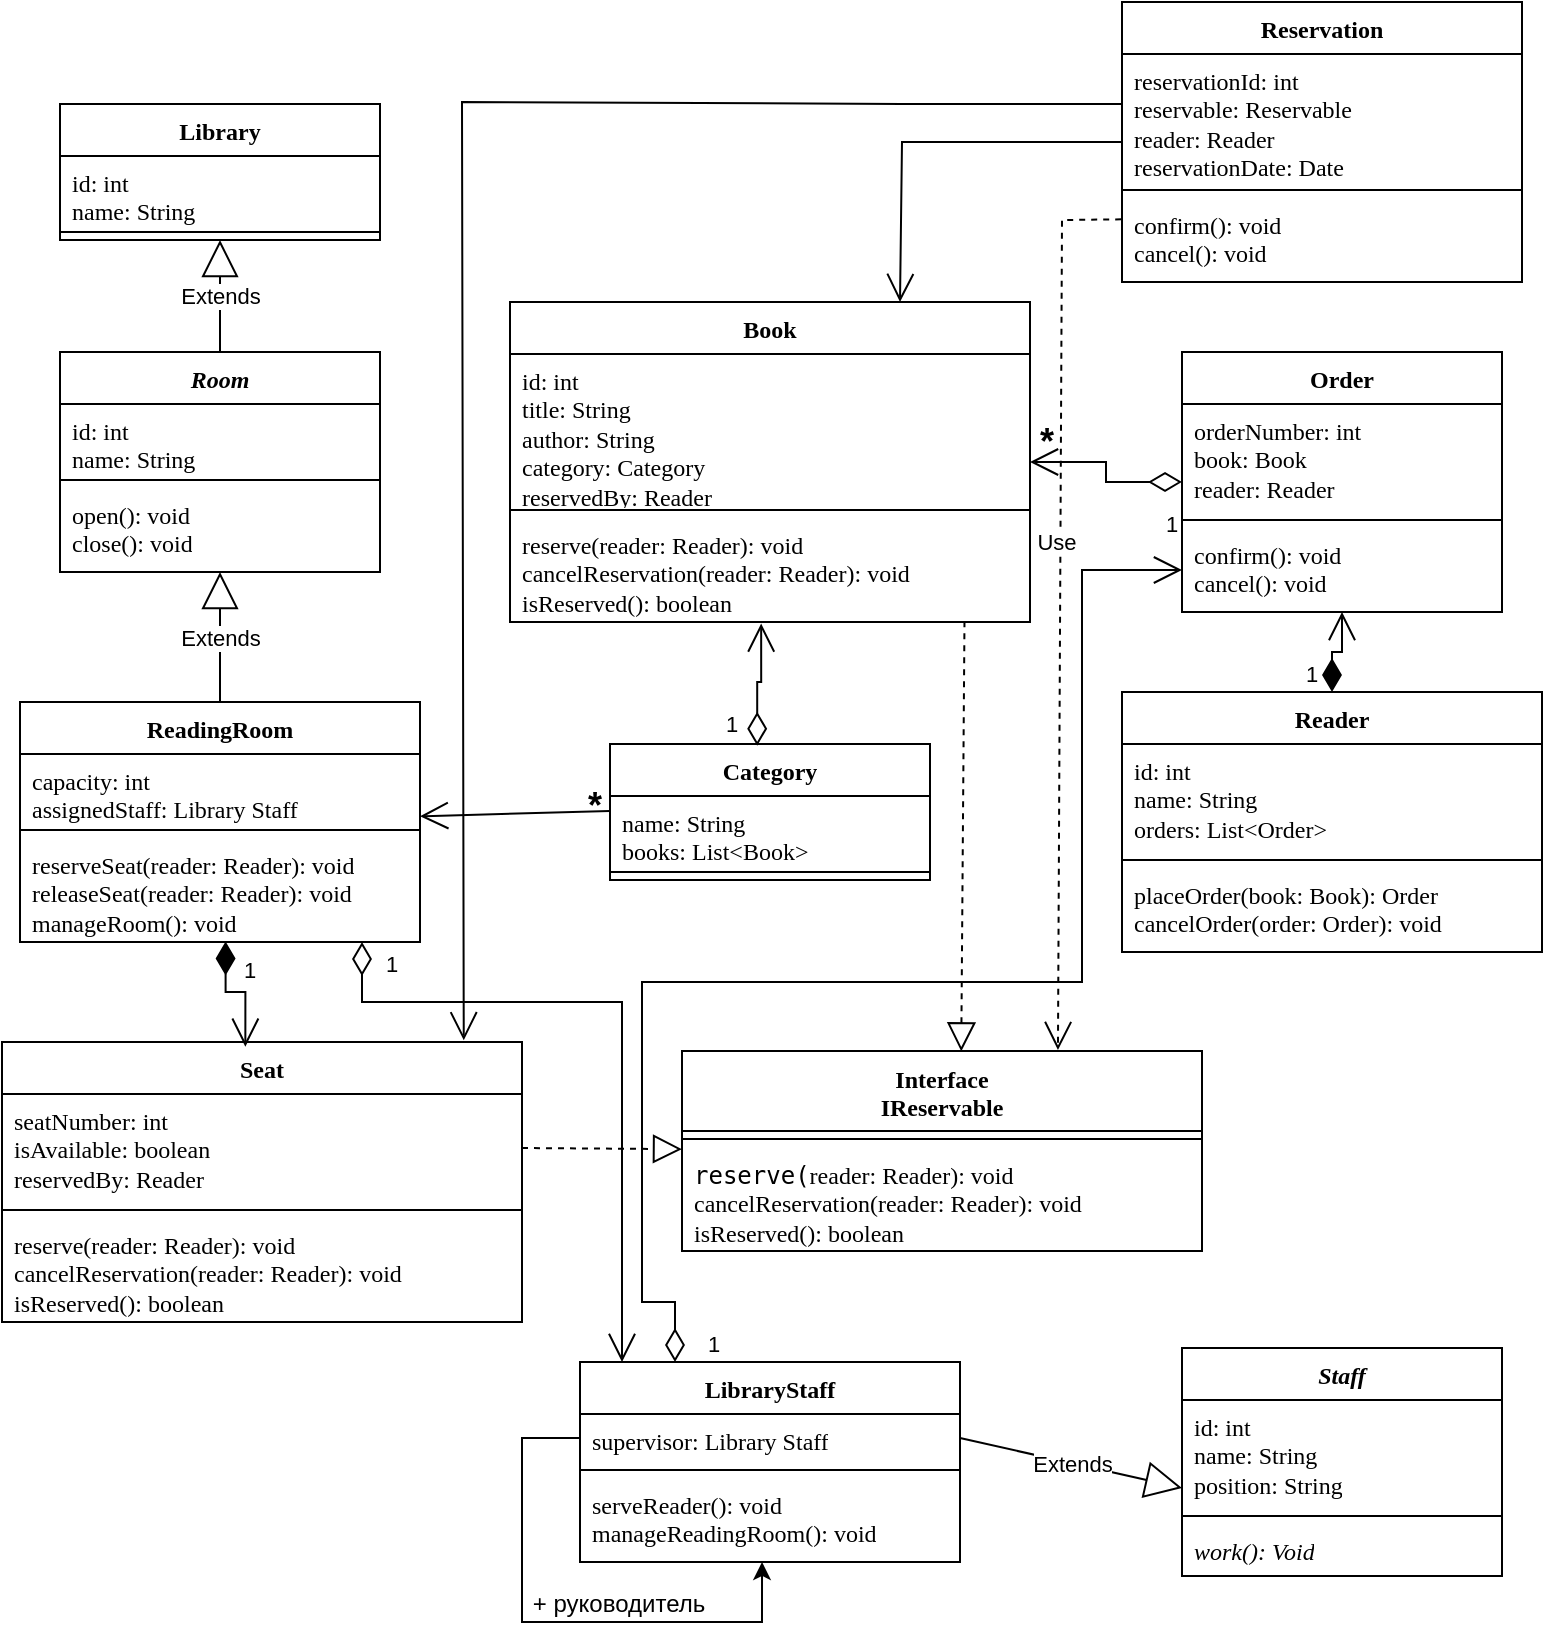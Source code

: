 <mxfile version="24.7.17">
  <diagram id="C5RBs43oDa-KdzZeNtuy" name="Page-1">
    <mxGraphModel dx="1272" dy="969" grid="1" gridSize="10" guides="1" tooltips="1" connect="1" arrows="1" fold="1" page="1" pageScale="1" pageWidth="827" pageHeight="1169" math="0" shadow="0">
      <root>
        <mxCell id="WIyWlLk6GJQsqaUBKTNV-0" />
        <mxCell id="WIyWlLk6GJQsqaUBKTNV-1" parent="WIyWlLk6GJQsqaUBKTNV-0" />
        <mxCell id="as6smuWvLSpgrDhWYcCL-2" value="Library" style="swimlane;fontStyle=1;align=center;verticalAlign=top;childLayout=stackLayout;horizontal=1;startSize=26;horizontalStack=0;resizeParent=1;resizeParentMax=0;resizeLast=0;collapsible=1;marginBottom=0;whiteSpace=wrap;html=1;fontFamily=Verdana;" vertex="1" parent="WIyWlLk6GJQsqaUBKTNV-1">
          <mxGeometry x="59" y="61" width="160" height="68" as="geometry" />
        </mxCell>
        <mxCell id="as6smuWvLSpgrDhWYcCL-3" value="id: int&lt;div&gt;name: String&lt;/div&gt;" style="text;strokeColor=none;fillColor=none;align=left;verticalAlign=top;spacingLeft=4;spacingRight=4;overflow=hidden;rotatable=0;points=[[0,0.5],[1,0.5]];portConstraint=eastwest;whiteSpace=wrap;html=1;fontFamily=Verdana;" vertex="1" parent="as6smuWvLSpgrDhWYcCL-2">
          <mxGeometry y="26" width="160" height="34" as="geometry" />
        </mxCell>
        <mxCell id="as6smuWvLSpgrDhWYcCL-4" value="" style="line;strokeWidth=1;fillColor=none;align=left;verticalAlign=middle;spacingTop=-1;spacingLeft=3;spacingRight=3;rotatable=0;labelPosition=right;points=[];portConstraint=eastwest;strokeColor=inherit;fontFamily=Verdana;" vertex="1" parent="as6smuWvLSpgrDhWYcCL-2">
          <mxGeometry y="60" width="160" height="8" as="geometry" />
        </mxCell>
        <mxCell id="as6smuWvLSpgrDhWYcCL-6" value="&lt;i&gt;Staff&lt;/i&gt;" style="swimlane;fontStyle=1;align=center;verticalAlign=top;childLayout=stackLayout;horizontal=1;startSize=26;horizontalStack=0;resizeParent=1;resizeParentMax=0;resizeLast=0;collapsible=1;marginBottom=0;whiteSpace=wrap;html=1;fontFamily=Verdana;" vertex="1" parent="WIyWlLk6GJQsqaUBKTNV-1">
          <mxGeometry x="620" y="683" width="160" height="114" as="geometry" />
        </mxCell>
        <mxCell id="as6smuWvLSpgrDhWYcCL-7" value="id: int&lt;div&gt;name: String&lt;/div&gt;&lt;div&gt;position: String&lt;/div&gt;" style="text;strokeColor=none;fillColor=none;align=left;verticalAlign=top;spacingLeft=4;spacingRight=4;overflow=hidden;rotatable=0;points=[[0,0.5],[1,0.5]];portConstraint=eastwest;whiteSpace=wrap;html=1;fontFamily=Verdana;" vertex="1" parent="as6smuWvLSpgrDhWYcCL-6">
          <mxGeometry y="26" width="160" height="54" as="geometry" />
        </mxCell>
        <mxCell id="as6smuWvLSpgrDhWYcCL-8" value="" style="line;strokeWidth=1;fillColor=none;align=left;verticalAlign=middle;spacingTop=-1;spacingLeft=3;spacingRight=3;rotatable=0;labelPosition=right;points=[];portConstraint=eastwest;strokeColor=inherit;fontFamily=Verdana;" vertex="1" parent="as6smuWvLSpgrDhWYcCL-6">
          <mxGeometry y="80" width="160" height="8" as="geometry" />
        </mxCell>
        <mxCell id="as6smuWvLSpgrDhWYcCL-9" value="&lt;i&gt;work(): Void&lt;/i&gt;" style="text;strokeColor=none;fillColor=none;align=left;verticalAlign=top;spacingLeft=4;spacingRight=4;overflow=hidden;rotatable=0;points=[[0,0.5],[1,0.5]];portConstraint=eastwest;whiteSpace=wrap;html=1;fontFamily=Verdana;" vertex="1" parent="as6smuWvLSpgrDhWYcCL-6">
          <mxGeometry y="88" width="160" height="26" as="geometry" />
        </mxCell>
        <mxCell id="as6smuWvLSpgrDhWYcCL-10" value="LibraryStaff" style="swimlane;fontStyle=1;align=center;verticalAlign=top;childLayout=stackLayout;horizontal=1;startSize=26;horizontalStack=0;resizeParent=1;resizeParentMax=0;resizeLast=0;collapsible=1;marginBottom=0;whiteSpace=wrap;html=1;fontFamily=Verdana;" vertex="1" parent="WIyWlLk6GJQsqaUBKTNV-1">
          <mxGeometry x="319" y="690" width="190" height="100" as="geometry" />
        </mxCell>
        <mxCell id="as6smuWvLSpgrDhWYcCL-11" value="supervisor: Library Staff" style="text;strokeColor=none;fillColor=none;align=left;verticalAlign=top;spacingLeft=4;spacingRight=4;overflow=hidden;rotatable=0;points=[[0,0.5],[1,0.5]];portConstraint=eastwest;whiteSpace=wrap;html=1;fontFamily=Verdana;" vertex="1" parent="as6smuWvLSpgrDhWYcCL-10">
          <mxGeometry y="26" width="190" height="24" as="geometry" />
        </mxCell>
        <mxCell id="as6smuWvLSpgrDhWYcCL-12" value="" style="line;strokeWidth=1;fillColor=none;align=left;verticalAlign=middle;spacingTop=-1;spacingLeft=3;spacingRight=3;rotatable=0;labelPosition=right;points=[];portConstraint=eastwest;strokeColor=inherit;fontFamily=Verdana;" vertex="1" parent="as6smuWvLSpgrDhWYcCL-10">
          <mxGeometry y="50" width="190" height="8" as="geometry" />
        </mxCell>
        <mxCell id="as6smuWvLSpgrDhWYcCL-13" value="&lt;span style=&quot;background-color: initial;&quot;&gt;serveReader(): void&lt;/span&gt;&lt;br&gt;&lt;span style=&quot;background-color: initial;&quot;&gt;manageReadingRoom(): void&lt;/span&gt;" style="text;strokeColor=none;fillColor=none;align=left;verticalAlign=top;spacingLeft=4;spacingRight=4;overflow=hidden;rotatable=0;points=[[0,0.5],[1,0.5]];portConstraint=eastwest;whiteSpace=wrap;html=1;fontFamily=Verdana;" vertex="1" parent="as6smuWvLSpgrDhWYcCL-10">
          <mxGeometry y="58" width="190" height="42" as="geometry" />
        </mxCell>
        <mxCell id="as6smuWvLSpgrDhWYcCL-73" style="edgeStyle=orthogonalEdgeStyle;rounded=0;orthogonalLoop=1;jettySize=auto;html=1;exitX=0;exitY=0.5;exitDx=0;exitDy=0;entryX=0.479;entryY=1;entryDx=0;entryDy=0;entryPerimeter=0;" edge="1" parent="as6smuWvLSpgrDhWYcCL-10" source="as6smuWvLSpgrDhWYcCL-11" target="as6smuWvLSpgrDhWYcCL-13">
          <mxGeometry relative="1" as="geometry">
            <Array as="points">
              <mxPoint x="-29" y="38" />
              <mxPoint x="-29" y="130" />
              <mxPoint x="91" y="130" />
            </Array>
          </mxGeometry>
        </mxCell>
        <mxCell id="as6smuWvLSpgrDhWYcCL-15" value="Interface&lt;div&gt;IReservable&lt;/div&gt;" style="swimlane;fontStyle=1;align=center;verticalAlign=top;childLayout=stackLayout;horizontal=1;startSize=40;horizontalStack=0;resizeParent=1;resizeParentMax=0;resizeLast=0;collapsible=1;marginBottom=0;whiteSpace=wrap;html=1;fontFamily=Verdana;" vertex="1" parent="WIyWlLk6GJQsqaUBKTNV-1">
          <mxGeometry x="370" y="534.5" width="260" height="100" as="geometry" />
        </mxCell>
        <mxCell id="as6smuWvLSpgrDhWYcCL-17" value="" style="line;strokeWidth=1;fillColor=none;align=left;verticalAlign=middle;spacingTop=-1;spacingLeft=3;spacingRight=3;rotatable=0;labelPosition=right;points=[];portConstraint=eastwest;strokeColor=inherit;fontFamily=Verdana;" vertex="1" parent="as6smuWvLSpgrDhWYcCL-15">
          <mxGeometry y="40" width="260" height="8" as="geometry" />
        </mxCell>
        <mxCell id="as6smuWvLSpgrDhWYcCL-18" value="&lt;div&gt;&lt;code&gt;reserve(&lt;/code&gt;&lt;span style=&quot;background-color: initial;&quot;&gt;reader: Reader&lt;/span&gt;&lt;span style=&quot;background-color: initial;&quot;&gt;): void&lt;/span&gt;&lt;/div&gt;&lt;div&gt;cancelReservation(reader: Reader): void&lt;br&gt;&lt;/div&gt;&lt;div&gt;isReserved(): boolean&lt;br&gt;&lt;/div&gt;" style="text;strokeColor=none;fillColor=none;align=left;verticalAlign=top;spacingLeft=4;spacingRight=4;overflow=hidden;rotatable=0;points=[[0,0.5],[1,0.5]];portConstraint=eastwest;whiteSpace=wrap;html=1;fontFamily=Verdana;" vertex="1" parent="as6smuWvLSpgrDhWYcCL-15">
          <mxGeometry y="48" width="260" height="52" as="geometry" />
        </mxCell>
        <mxCell id="as6smuWvLSpgrDhWYcCL-19" value="Book" style="swimlane;fontStyle=1;align=center;verticalAlign=top;childLayout=stackLayout;horizontal=1;startSize=26;horizontalStack=0;resizeParent=1;resizeParentMax=0;resizeLast=0;collapsible=1;marginBottom=0;whiteSpace=wrap;html=1;fontFamily=Verdana;" vertex="1" parent="WIyWlLk6GJQsqaUBKTNV-1">
          <mxGeometry x="284" y="160" width="260" height="160" as="geometry" />
        </mxCell>
        <mxCell id="as6smuWvLSpgrDhWYcCL-20" value="id: int&lt;div&gt;title: String&lt;/div&gt;&lt;div&gt;author: String&lt;/div&gt;&lt;div&gt;category: Category&lt;/div&gt;&lt;div&gt;reservedBy: Reader&lt;br&gt;&lt;/div&gt;" style="text;strokeColor=none;fillColor=none;align=left;verticalAlign=top;spacingLeft=4;spacingRight=4;overflow=hidden;rotatable=0;points=[[0,0.5],[1,0.5]];portConstraint=eastwest;whiteSpace=wrap;html=1;fontFamily=Verdana;" vertex="1" parent="as6smuWvLSpgrDhWYcCL-19">
          <mxGeometry y="26" width="260" height="74" as="geometry" />
        </mxCell>
        <mxCell id="as6smuWvLSpgrDhWYcCL-21" value="" style="line;strokeWidth=1;fillColor=none;align=left;verticalAlign=middle;spacingTop=-1;spacingLeft=3;spacingRight=3;rotatable=0;labelPosition=right;points=[];portConstraint=eastwest;strokeColor=inherit;fontFamily=Verdana;" vertex="1" parent="as6smuWvLSpgrDhWYcCL-19">
          <mxGeometry y="100" width="260" height="8" as="geometry" />
        </mxCell>
        <mxCell id="as6smuWvLSpgrDhWYcCL-22" value="&lt;div&gt;reserve(reader: Reader): void&lt;/div&gt;&lt;div&gt;cancelReservation(reader: Reader): void&lt;br&gt;&lt;/div&gt;&lt;div&gt;isReserved(): boolean&lt;br&gt;&lt;/div&gt;" style="text;strokeColor=none;fillColor=none;align=left;verticalAlign=top;spacingLeft=4;spacingRight=4;overflow=hidden;rotatable=0;points=[[0,0.5],[1,0.5]];portConstraint=eastwest;whiteSpace=wrap;html=1;fontFamily=Verdana;" vertex="1" parent="as6smuWvLSpgrDhWYcCL-19">
          <mxGeometry y="108" width="260" height="52" as="geometry" />
        </mxCell>
        <mxCell id="as6smuWvLSpgrDhWYcCL-23" value="Category" style="swimlane;fontStyle=1;align=center;verticalAlign=top;childLayout=stackLayout;horizontal=1;startSize=26;horizontalStack=0;resizeParent=1;resizeParentMax=0;resizeLast=0;collapsible=1;marginBottom=0;whiteSpace=wrap;html=1;fontFamily=Verdana;" vertex="1" parent="WIyWlLk6GJQsqaUBKTNV-1">
          <mxGeometry x="334" y="381" width="160" height="68" as="geometry" />
        </mxCell>
        <mxCell id="as6smuWvLSpgrDhWYcCL-24" value="name: String&lt;div&gt;books: List&amp;lt;Book&amp;gt;&lt;/div&gt;" style="text;strokeColor=none;fillColor=none;align=left;verticalAlign=top;spacingLeft=4;spacingRight=4;overflow=hidden;rotatable=0;points=[[0,0.5],[1,0.5]];portConstraint=eastwest;whiteSpace=wrap;html=1;fontFamily=Verdana;" vertex="1" parent="as6smuWvLSpgrDhWYcCL-23">
          <mxGeometry y="26" width="160" height="34" as="geometry" />
        </mxCell>
        <mxCell id="as6smuWvLSpgrDhWYcCL-25" value="" style="line;strokeWidth=1;fillColor=none;align=left;verticalAlign=middle;spacingTop=-1;spacingLeft=3;spacingRight=3;rotatable=0;labelPosition=right;points=[];portConstraint=eastwest;strokeColor=inherit;fontFamily=Verdana;" vertex="1" parent="as6smuWvLSpgrDhWYcCL-23">
          <mxGeometry y="60" width="160" height="8" as="geometry" />
        </mxCell>
        <mxCell id="as6smuWvLSpgrDhWYcCL-27" value="Reader" style="swimlane;fontStyle=1;align=center;verticalAlign=top;childLayout=stackLayout;horizontal=1;startSize=26;horizontalStack=0;resizeParent=1;resizeParentMax=0;resizeLast=0;collapsible=1;marginBottom=0;whiteSpace=wrap;html=1;fontFamily=Verdana;" vertex="1" parent="WIyWlLk6GJQsqaUBKTNV-1">
          <mxGeometry x="590" y="355" width="210" height="130" as="geometry" />
        </mxCell>
        <mxCell id="as6smuWvLSpgrDhWYcCL-28" value="id: int&lt;div&gt;name: String&lt;/div&gt;&lt;div&gt;orders: List&amp;lt;Order&amp;gt;&lt;/div&gt;" style="text;strokeColor=none;fillColor=none;align=left;verticalAlign=top;spacingLeft=4;spacingRight=4;overflow=hidden;rotatable=0;points=[[0,0.5],[1,0.5]];portConstraint=eastwest;whiteSpace=wrap;html=1;fontFamily=Verdana;" vertex="1" parent="as6smuWvLSpgrDhWYcCL-27">
          <mxGeometry y="26" width="210" height="54" as="geometry" />
        </mxCell>
        <mxCell id="as6smuWvLSpgrDhWYcCL-29" value="" style="line;strokeWidth=1;fillColor=none;align=left;verticalAlign=middle;spacingTop=-1;spacingLeft=3;spacingRight=3;rotatable=0;labelPosition=right;points=[];portConstraint=eastwest;strokeColor=inherit;fontFamily=Verdana;" vertex="1" parent="as6smuWvLSpgrDhWYcCL-27">
          <mxGeometry y="80" width="210" height="8" as="geometry" />
        </mxCell>
        <mxCell id="as6smuWvLSpgrDhWYcCL-30" value="placeOrder(book: Book): Order&lt;div&gt;cancelOrder(order: Order): void&lt;br&gt;&lt;/div&gt;" style="text;strokeColor=none;fillColor=none;align=left;verticalAlign=top;spacingLeft=4;spacingRight=4;overflow=hidden;rotatable=0;points=[[0,0.5],[1,0.5]];portConstraint=eastwest;whiteSpace=wrap;html=1;fontFamily=Verdana;" vertex="1" parent="as6smuWvLSpgrDhWYcCL-27">
          <mxGeometry y="88" width="210" height="42" as="geometry" />
        </mxCell>
        <mxCell id="as6smuWvLSpgrDhWYcCL-31" value="Order" style="swimlane;fontStyle=1;align=center;verticalAlign=top;childLayout=stackLayout;horizontal=1;startSize=26;horizontalStack=0;resizeParent=1;resizeParentMax=0;resizeLast=0;collapsible=1;marginBottom=0;whiteSpace=wrap;html=1;fontFamily=Verdana;" vertex="1" parent="WIyWlLk6GJQsqaUBKTNV-1">
          <mxGeometry x="620" y="185" width="160" height="130" as="geometry" />
        </mxCell>
        <mxCell id="as6smuWvLSpgrDhWYcCL-32" value="orderNumber: int&lt;div&gt;book: Book&lt;/div&gt;&lt;div&gt;reader: Reader&lt;/div&gt;" style="text;strokeColor=none;fillColor=none;align=left;verticalAlign=top;spacingLeft=4;spacingRight=4;overflow=hidden;rotatable=0;points=[[0,0.5],[1,0.5]];portConstraint=eastwest;whiteSpace=wrap;html=1;fontFamily=Verdana;" vertex="1" parent="as6smuWvLSpgrDhWYcCL-31">
          <mxGeometry y="26" width="160" height="54" as="geometry" />
        </mxCell>
        <mxCell id="as6smuWvLSpgrDhWYcCL-33" value="" style="line;strokeWidth=1;fillColor=none;align=left;verticalAlign=middle;spacingTop=-1;spacingLeft=3;spacingRight=3;rotatable=0;labelPosition=right;points=[];portConstraint=eastwest;strokeColor=inherit;fontFamily=Verdana;" vertex="1" parent="as6smuWvLSpgrDhWYcCL-31">
          <mxGeometry y="80" width="160" height="8" as="geometry" />
        </mxCell>
        <mxCell id="as6smuWvLSpgrDhWYcCL-34" value="confirm(): void&lt;div&gt;cancel(): void&lt;/div&gt;" style="text;strokeColor=none;fillColor=none;align=left;verticalAlign=top;spacingLeft=4;spacingRight=4;overflow=hidden;rotatable=0;points=[[0,0.5],[1,0.5]];portConstraint=eastwest;whiteSpace=wrap;html=1;fontFamily=Verdana;" vertex="1" parent="as6smuWvLSpgrDhWYcCL-31">
          <mxGeometry y="88" width="160" height="42" as="geometry" />
        </mxCell>
        <mxCell id="as6smuWvLSpgrDhWYcCL-35" value="&lt;i&gt;Room&lt;/i&gt;" style="swimlane;fontStyle=1;align=center;verticalAlign=top;childLayout=stackLayout;horizontal=1;startSize=26;horizontalStack=0;resizeParent=1;resizeParentMax=0;resizeLast=0;collapsible=1;marginBottom=0;whiteSpace=wrap;html=1;fontFamily=Verdana;" vertex="1" parent="WIyWlLk6GJQsqaUBKTNV-1">
          <mxGeometry x="59" y="185" width="160" height="110" as="geometry" />
        </mxCell>
        <mxCell id="as6smuWvLSpgrDhWYcCL-36" value="id: int&lt;div&gt;name: String&lt;/div&gt;" style="text;strokeColor=none;fillColor=none;align=left;verticalAlign=top;spacingLeft=4;spacingRight=4;overflow=hidden;rotatable=0;points=[[0,0.5],[1,0.5]];portConstraint=eastwest;whiteSpace=wrap;html=1;fontFamily=Verdana;" vertex="1" parent="as6smuWvLSpgrDhWYcCL-35">
          <mxGeometry y="26" width="160" height="34" as="geometry" />
        </mxCell>
        <mxCell id="as6smuWvLSpgrDhWYcCL-37" value="" style="line;strokeWidth=1;fillColor=none;align=left;verticalAlign=middle;spacingTop=-1;spacingLeft=3;spacingRight=3;rotatable=0;labelPosition=right;points=[];portConstraint=eastwest;strokeColor=inherit;fontFamily=Verdana;" vertex="1" parent="as6smuWvLSpgrDhWYcCL-35">
          <mxGeometry y="60" width="160" height="8" as="geometry" />
        </mxCell>
        <mxCell id="as6smuWvLSpgrDhWYcCL-38" value="open(): void&lt;div&gt;close(): void&lt;/div&gt;" style="text;strokeColor=none;fillColor=none;align=left;verticalAlign=top;spacingLeft=4;spacingRight=4;overflow=hidden;rotatable=0;points=[[0,0.5],[1,0.5]];portConstraint=eastwest;whiteSpace=wrap;html=1;fontFamily=Verdana;" vertex="1" parent="as6smuWvLSpgrDhWYcCL-35">
          <mxGeometry y="68" width="160" height="42" as="geometry" />
        </mxCell>
        <mxCell id="as6smuWvLSpgrDhWYcCL-39" value="ReadingRoom" style="swimlane;fontStyle=1;align=center;verticalAlign=top;childLayout=stackLayout;horizontal=1;startSize=26;horizontalStack=0;resizeParent=1;resizeParentMax=0;resizeLast=0;collapsible=1;marginBottom=0;whiteSpace=wrap;html=1;fontFamily=Verdana;" vertex="1" parent="WIyWlLk6GJQsqaUBKTNV-1">
          <mxGeometry x="39" y="360" width="200" height="120" as="geometry" />
        </mxCell>
        <mxCell id="as6smuWvLSpgrDhWYcCL-40" value="capacity: int&lt;div&gt;assignedStaff: Library Staff&lt;br&gt;&lt;/div&gt;" style="text;strokeColor=none;fillColor=none;align=left;verticalAlign=top;spacingLeft=4;spacingRight=4;overflow=hidden;rotatable=0;points=[[0,0.5],[1,0.5]];portConstraint=eastwest;whiteSpace=wrap;html=1;fontFamily=Verdana;" vertex="1" parent="as6smuWvLSpgrDhWYcCL-39">
          <mxGeometry y="26" width="200" height="34" as="geometry" />
        </mxCell>
        <mxCell id="as6smuWvLSpgrDhWYcCL-41" value="" style="line;strokeWidth=1;fillColor=none;align=left;verticalAlign=middle;spacingTop=-1;spacingLeft=3;spacingRight=3;rotatable=0;labelPosition=right;points=[];portConstraint=eastwest;strokeColor=inherit;fontFamily=Verdana;" vertex="1" parent="as6smuWvLSpgrDhWYcCL-39">
          <mxGeometry y="60" width="200" height="8" as="geometry" />
        </mxCell>
        <mxCell id="as6smuWvLSpgrDhWYcCL-42" value="reserveSeat(reader: Reader): void&lt;div&gt;releaseSeat(reader: Reader): void&lt;br&gt;&lt;/div&gt;&lt;div&gt;manageRoom(): void&lt;br&gt;&lt;/div&gt;" style="text;strokeColor=none;fillColor=none;align=left;verticalAlign=top;spacingLeft=4;spacingRight=4;overflow=hidden;rotatable=0;points=[[0,0.5],[1,0.5]];portConstraint=eastwest;whiteSpace=wrap;html=1;fontFamily=Verdana;" vertex="1" parent="as6smuWvLSpgrDhWYcCL-39">
          <mxGeometry y="68" width="200" height="52" as="geometry" />
        </mxCell>
        <mxCell id="as6smuWvLSpgrDhWYcCL-43" value="Seat" style="swimlane;fontStyle=1;align=center;verticalAlign=top;childLayout=stackLayout;horizontal=1;startSize=26;horizontalStack=0;resizeParent=1;resizeParentMax=0;resizeLast=0;collapsible=1;marginBottom=0;whiteSpace=wrap;html=1;fontFamily=Verdana;" vertex="1" parent="WIyWlLk6GJQsqaUBKTNV-1">
          <mxGeometry x="30" y="530" width="260" height="140" as="geometry" />
        </mxCell>
        <mxCell id="as6smuWvLSpgrDhWYcCL-44" value="seatNumber: int&lt;div&gt;isAvailable: boolean&lt;br&gt;&lt;/div&gt;&lt;div&gt;reservedBy: Reader&lt;br&gt;&lt;/div&gt;" style="text;strokeColor=none;fillColor=none;align=left;verticalAlign=top;spacingLeft=4;spacingRight=4;overflow=hidden;rotatable=0;points=[[0,0.5],[1,0.5]];portConstraint=eastwest;whiteSpace=wrap;html=1;fontFamily=Verdana;" vertex="1" parent="as6smuWvLSpgrDhWYcCL-43">
          <mxGeometry y="26" width="260" height="54" as="geometry" />
        </mxCell>
        <mxCell id="as6smuWvLSpgrDhWYcCL-45" value="" style="line;strokeWidth=1;fillColor=none;align=left;verticalAlign=middle;spacingTop=-1;spacingLeft=3;spacingRight=3;rotatable=0;labelPosition=right;points=[];portConstraint=eastwest;strokeColor=inherit;fontFamily=Verdana;" vertex="1" parent="as6smuWvLSpgrDhWYcCL-43">
          <mxGeometry y="80" width="260" height="8" as="geometry" />
        </mxCell>
        <mxCell id="as6smuWvLSpgrDhWYcCL-46" value="&lt;div&gt;reserve(reader: Reader): void&lt;/div&gt;&lt;div&gt;cancelReservation(reader: Reader): void&lt;br&gt;&lt;/div&gt;&lt;div&gt;isReserved(): boolean&lt;br&gt;&lt;/div&gt;" style="text;strokeColor=none;fillColor=none;align=left;verticalAlign=top;spacingLeft=4;spacingRight=4;overflow=hidden;rotatable=0;points=[[0,0.5],[1,0.5]];portConstraint=eastwest;whiteSpace=wrap;html=1;fontFamily=Verdana;" vertex="1" parent="as6smuWvLSpgrDhWYcCL-43">
          <mxGeometry y="88" width="260" height="52" as="geometry" />
        </mxCell>
        <mxCell id="as6smuWvLSpgrDhWYcCL-47" value="Reservation" style="swimlane;fontStyle=1;align=center;verticalAlign=top;childLayout=stackLayout;horizontal=1;startSize=26;horizontalStack=0;resizeParent=1;resizeParentMax=0;resizeLast=0;collapsible=1;marginBottom=0;whiteSpace=wrap;html=1;fontFamily=Verdana;" vertex="1" parent="WIyWlLk6GJQsqaUBKTNV-1">
          <mxGeometry x="590" y="10" width="200" height="140" as="geometry" />
        </mxCell>
        <mxCell id="as6smuWvLSpgrDhWYcCL-48" value="reservationId: int&lt;div&gt;reservable: Reservable&lt;br&gt;&lt;/div&gt;&lt;div&gt;reader: Reader&lt;br&gt;&lt;/div&gt;&lt;div&gt;reservationDate: Date&lt;br&gt;&lt;/div&gt;" style="text;strokeColor=none;fillColor=none;align=left;verticalAlign=top;spacingLeft=4;spacingRight=4;overflow=hidden;rotatable=0;points=[[0,0.5],[1,0.5]];portConstraint=eastwest;whiteSpace=wrap;html=1;fontFamily=Verdana;" vertex="1" parent="as6smuWvLSpgrDhWYcCL-47">
          <mxGeometry y="26" width="200" height="64" as="geometry" />
        </mxCell>
        <mxCell id="as6smuWvLSpgrDhWYcCL-49" value="" style="line;strokeWidth=1;fillColor=none;align=left;verticalAlign=middle;spacingTop=-1;spacingLeft=3;spacingRight=3;rotatable=0;labelPosition=right;points=[];portConstraint=eastwest;strokeColor=inherit;fontFamily=Verdana;" vertex="1" parent="as6smuWvLSpgrDhWYcCL-47">
          <mxGeometry y="90" width="200" height="8" as="geometry" />
        </mxCell>
        <mxCell id="as6smuWvLSpgrDhWYcCL-50" value="confirm(): void&lt;div&gt;cancel(): void&lt;br&gt;&lt;/div&gt;" style="text;strokeColor=none;fillColor=none;align=left;verticalAlign=top;spacingLeft=4;spacingRight=4;overflow=hidden;rotatable=0;points=[[0,0.5],[1,0.5]];portConstraint=eastwest;whiteSpace=wrap;html=1;fontFamily=Verdana;" vertex="1" parent="as6smuWvLSpgrDhWYcCL-47">
          <mxGeometry y="98" width="200" height="42" as="geometry" />
        </mxCell>
        <mxCell id="as6smuWvLSpgrDhWYcCL-52" value="Extends" style="endArrow=block;endSize=16;endFill=0;html=1;rounded=0;exitX=0.5;exitY=0;exitDx=0;exitDy=0;entryX=0.5;entryY=1;entryDx=0;entryDy=0;" edge="1" parent="WIyWlLk6GJQsqaUBKTNV-1" source="as6smuWvLSpgrDhWYcCL-35" target="as6smuWvLSpgrDhWYcCL-2">
          <mxGeometry width="160" relative="1" as="geometry">
            <mxPoint x="310" y="380" as="sourcePoint" />
            <mxPoint x="470" y="380" as="targetPoint" />
          </mxGeometry>
        </mxCell>
        <mxCell id="as6smuWvLSpgrDhWYcCL-55" value="Extends" style="endArrow=block;endSize=16;endFill=0;html=1;rounded=0;exitX=1;exitY=0.5;exitDx=0;exitDy=0;entryX=0;entryY=0.815;entryDx=0;entryDy=0;entryPerimeter=0;" edge="1" parent="WIyWlLk6GJQsqaUBKTNV-1" source="as6smuWvLSpgrDhWYcCL-11" target="as6smuWvLSpgrDhWYcCL-7">
          <mxGeometry width="160" relative="1" as="geometry">
            <mxPoint x="310" y="580" as="sourcePoint" />
            <mxPoint x="617" y="748" as="targetPoint" />
          </mxGeometry>
        </mxCell>
        <mxCell id="as6smuWvLSpgrDhWYcCL-56" value="" style="endArrow=open;endFill=1;endSize=12;html=1;rounded=0;exitX=-0.001;exitY=0.22;exitDx=0;exitDy=0;exitPerimeter=0;" edge="1" parent="WIyWlLk6GJQsqaUBKTNV-1" source="as6smuWvLSpgrDhWYcCL-24" target="as6smuWvLSpgrDhWYcCL-39">
          <mxGeometry width="160" relative="1" as="geometry">
            <mxPoint x="310" y="380" as="sourcePoint" />
            <mxPoint x="210" y="290" as="targetPoint" />
          </mxGeometry>
        </mxCell>
        <mxCell id="as6smuWvLSpgrDhWYcCL-58" value="Extends" style="endArrow=block;endSize=16;endFill=0;html=1;rounded=0;exitX=0.5;exitY=0;exitDx=0;exitDy=0;" edge="1" parent="WIyWlLk6GJQsqaUBKTNV-1" source="as6smuWvLSpgrDhWYcCL-39" target="as6smuWvLSpgrDhWYcCL-35">
          <mxGeometry width="160" relative="1" as="geometry">
            <mxPoint x="310" y="400" as="sourcePoint" />
            <mxPoint x="470" y="400" as="targetPoint" />
          </mxGeometry>
        </mxCell>
        <mxCell id="as6smuWvLSpgrDhWYcCL-64" value="1" style="endArrow=open;html=1;endSize=12;startArrow=diamondThin;startSize=14;startFill=0;edgeStyle=orthogonalEdgeStyle;align=left;verticalAlign=bottom;rounded=0;exitX=0.46;exitY=0.012;exitDx=0;exitDy=0;entryX=0.483;entryY=1.015;entryDx=0;entryDy=0;entryPerimeter=0;exitPerimeter=0;" edge="1" parent="WIyWlLk6GJQsqaUBKTNV-1" source="as6smuWvLSpgrDhWYcCL-23" target="as6smuWvLSpgrDhWYcCL-22">
          <mxGeometry x="-0.943" y="18" relative="1" as="geometry">
            <mxPoint x="310" y="380" as="sourcePoint" />
            <mxPoint x="470" y="380" as="targetPoint" />
            <Array as="points">
              <mxPoint x="408" y="350" />
              <mxPoint x="410" y="350" />
            </Array>
            <mxPoint as="offset" />
          </mxGeometry>
        </mxCell>
        <mxCell id="as6smuWvLSpgrDhWYcCL-65" value="1" style="endArrow=open;html=1;endSize=12;startArrow=diamondThin;startSize=14;startFill=1;edgeStyle=orthogonalEdgeStyle;align=left;verticalAlign=bottom;rounded=0;exitX=0.514;exitY=0.995;exitDx=0;exitDy=0;exitPerimeter=0;entryX=0.468;entryY=0.017;entryDx=0;entryDy=0;entryPerimeter=0;" edge="1" parent="WIyWlLk6GJQsqaUBKTNV-1" source="as6smuWvLSpgrDhWYcCL-42" target="as6smuWvLSpgrDhWYcCL-43">
          <mxGeometry x="-0.246" y="7" relative="1" as="geometry">
            <mxPoint x="310" y="380" as="sourcePoint" />
            <mxPoint x="470" y="380" as="targetPoint" />
            <mxPoint as="offset" />
          </mxGeometry>
        </mxCell>
        <mxCell id="as6smuWvLSpgrDhWYcCL-66" value="&lt;font style=&quot;font-size: 18px;&quot;&gt;&lt;b&gt;*&lt;/b&gt;&lt;/font&gt;" style="text;html=1;align=center;verticalAlign=middle;resizable=0;points=[];autosize=1;strokeColor=none;fillColor=none;" vertex="1" parent="WIyWlLk6GJQsqaUBKTNV-1">
          <mxGeometry x="311" y="392" width="30" height="40" as="geometry" />
        </mxCell>
        <mxCell id="as6smuWvLSpgrDhWYcCL-67" value="1" style="endArrow=open;html=1;endSize=12;startArrow=diamondThin;startSize=14;startFill=0;edgeStyle=orthogonalEdgeStyle;align=left;verticalAlign=bottom;rounded=0;" edge="1" parent="WIyWlLk6GJQsqaUBKTNV-1" source="as6smuWvLSpgrDhWYcCL-39" target="as6smuWvLSpgrDhWYcCL-10">
          <mxGeometry x="-0.765" y="10" relative="1" as="geometry">
            <mxPoint x="320" y="530" as="sourcePoint" />
            <mxPoint x="480" y="530" as="targetPoint" />
            <Array as="points">
              <mxPoint x="210" y="510" />
              <mxPoint x="340" y="510" />
            </Array>
            <mxPoint as="offset" />
          </mxGeometry>
        </mxCell>
        <mxCell id="as6smuWvLSpgrDhWYcCL-68" value="1" style="endArrow=open;html=1;endSize=12;startArrow=diamondThin;startSize=14;startFill=0;edgeStyle=orthogonalEdgeStyle;align=left;verticalAlign=bottom;rounded=0;" edge="1" parent="WIyWlLk6GJQsqaUBKTNV-1" source="as6smuWvLSpgrDhWYcCL-31" target="as6smuWvLSpgrDhWYcCL-19">
          <mxGeometry x="-0.767" y="30" relative="1" as="geometry">
            <mxPoint x="320" y="330" as="sourcePoint" />
            <mxPoint x="480" y="330" as="targetPoint" />
            <mxPoint as="offset" />
          </mxGeometry>
        </mxCell>
        <mxCell id="as6smuWvLSpgrDhWYcCL-69" value="&lt;font style=&quot;font-size: 18px;&quot;&gt;&lt;b&gt;*&lt;/b&gt;&lt;/font&gt;" style="text;html=1;align=center;verticalAlign=middle;resizable=0;points=[];autosize=1;strokeColor=none;fillColor=none;" vertex="1" parent="WIyWlLk6GJQsqaUBKTNV-1">
          <mxGeometry x="537" y="210" width="30" height="40" as="geometry" />
        </mxCell>
        <mxCell id="as6smuWvLSpgrDhWYcCL-70" value="1" style="endArrow=open;html=1;endSize=12;startArrow=diamondThin;startSize=14;startFill=1;edgeStyle=orthogonalEdgeStyle;align=left;verticalAlign=bottom;rounded=0;exitX=0.5;exitY=0;exitDx=0;exitDy=0;" edge="1" parent="WIyWlLk6GJQsqaUBKTNV-1" source="as6smuWvLSpgrDhWYcCL-27" target="as6smuWvLSpgrDhWYcCL-31">
          <mxGeometry x="-0.999" y="15" relative="1" as="geometry">
            <mxPoint x="320" y="300" as="sourcePoint" />
            <mxPoint x="480" y="300" as="targetPoint" />
            <mxPoint as="offset" />
          </mxGeometry>
        </mxCell>
        <mxCell id="as6smuWvLSpgrDhWYcCL-71" value="1" style="endArrow=open;html=1;endSize=12;startArrow=diamondThin;startSize=14;startFill=0;edgeStyle=orthogonalEdgeStyle;align=left;verticalAlign=bottom;rounded=0;exitX=0.25;exitY=0;exitDx=0;exitDy=0;entryX=0;entryY=0.5;entryDx=0;entryDy=0;" edge="1" parent="WIyWlLk6GJQsqaUBKTNV-1" source="as6smuWvLSpgrDhWYcCL-10" target="as6smuWvLSpgrDhWYcCL-34">
          <mxGeometry x="-1" y="-13" relative="1" as="geometry">
            <mxPoint x="320" y="450" as="sourcePoint" />
            <mxPoint x="480" y="450" as="targetPoint" />
            <Array as="points">
              <mxPoint x="366" y="660" />
              <mxPoint x="350" y="660" />
              <mxPoint x="350" y="500" />
              <mxPoint x="570" y="500" />
              <mxPoint x="570" y="294" />
            </Array>
            <mxPoint x="1" as="offset" />
          </mxGeometry>
        </mxCell>
        <mxCell id="as6smuWvLSpgrDhWYcCL-72" value="Use" style="endArrow=open;endSize=12;dashed=1;html=1;rounded=0;exitX=-0.002;exitY=0.254;exitDx=0;exitDy=0;exitPerimeter=0;entryX=0.723;entryY=-0.005;entryDx=0;entryDy=0;entryPerimeter=0;" edge="1" parent="WIyWlLk6GJQsqaUBKTNV-1" source="as6smuWvLSpgrDhWYcCL-50" target="as6smuWvLSpgrDhWYcCL-15">
          <mxGeometry x="-0.144" y="-2" width="160" relative="1" as="geometry">
            <mxPoint x="290" y="360" as="sourcePoint" />
            <mxPoint x="450" y="360" as="targetPoint" />
            <Array as="points">
              <mxPoint x="560" y="119" />
            </Array>
            <mxPoint as="offset" />
          </mxGeometry>
        </mxCell>
        <mxCell id="as6smuWvLSpgrDhWYcCL-74" value="+ руководитель" style="text;html=1;align=center;verticalAlign=middle;resizable=0;points=[];autosize=1;strokeColor=none;fillColor=none;" vertex="1" parent="WIyWlLk6GJQsqaUBKTNV-1">
          <mxGeometry x="283" y="796" width="110" height="30" as="geometry" />
        </mxCell>
        <mxCell id="as6smuWvLSpgrDhWYcCL-75" value="" style="endArrow=open;endFill=1;endSize=12;html=1;rounded=0;entryX=0.75;entryY=0;entryDx=0;entryDy=0;" edge="1" parent="WIyWlLk6GJQsqaUBKTNV-1" source="as6smuWvLSpgrDhWYcCL-47" target="as6smuWvLSpgrDhWYcCL-19">
          <mxGeometry width="160" relative="1" as="geometry">
            <mxPoint x="400" y="310" as="sourcePoint" />
            <mxPoint x="560" y="310" as="targetPoint" />
            <Array as="points">
              <mxPoint x="480" y="80" />
            </Array>
          </mxGeometry>
        </mxCell>
        <mxCell id="as6smuWvLSpgrDhWYcCL-76" value="" style="endArrow=open;endFill=1;endSize=12;html=1;rounded=0;entryX=0.888;entryY=-0.006;entryDx=0;entryDy=0;entryPerimeter=0;" edge="1" parent="WIyWlLk6GJQsqaUBKTNV-1" target="as6smuWvLSpgrDhWYcCL-43">
          <mxGeometry width="160" relative="1" as="geometry">
            <mxPoint x="590" y="61" as="sourcePoint" />
            <mxPoint x="479" y="141" as="targetPoint" />
            <Array as="points">
              <mxPoint x="480" y="61" />
              <mxPoint x="260" y="60" />
            </Array>
          </mxGeometry>
        </mxCell>
        <mxCell id="as6smuWvLSpgrDhWYcCL-77" value="" style="endArrow=block;dashed=1;endFill=0;endSize=12;html=1;rounded=0;exitX=1;exitY=0.5;exitDx=0;exitDy=0;" edge="1" parent="WIyWlLk6GJQsqaUBKTNV-1" source="as6smuWvLSpgrDhWYcCL-44" target="as6smuWvLSpgrDhWYcCL-15">
          <mxGeometry width="160" relative="1" as="geometry">
            <mxPoint x="320" y="430" as="sourcePoint" />
            <mxPoint x="480" y="430" as="targetPoint" />
          </mxGeometry>
        </mxCell>
        <mxCell id="as6smuWvLSpgrDhWYcCL-78" value="" style="endArrow=block;dashed=1;endFill=0;endSize=12;html=1;rounded=0;exitX=0.874;exitY=0.992;exitDx=0;exitDy=0;exitPerimeter=0;entryX=0.537;entryY=0.002;entryDx=0;entryDy=0;entryPerimeter=0;" edge="1" parent="WIyWlLk6GJQsqaUBKTNV-1" source="as6smuWvLSpgrDhWYcCL-22" target="as6smuWvLSpgrDhWYcCL-15">
          <mxGeometry width="160" relative="1" as="geometry">
            <mxPoint x="320" y="380" as="sourcePoint" />
            <mxPoint x="480" y="380" as="targetPoint" />
          </mxGeometry>
        </mxCell>
      </root>
    </mxGraphModel>
  </diagram>
</mxfile>

